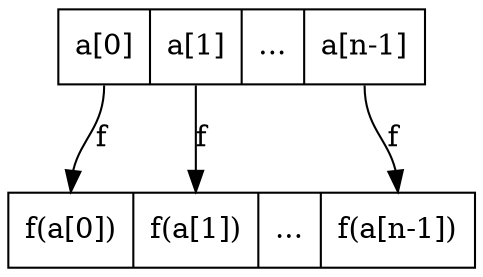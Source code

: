 digraph G {
        node [shape=record];
        edge [label="f"];

        in[label="<p0> a[0] | <p1> a[1] | ... | <p3> a[n-1]"];
        out[label="<p0> f(a[0]) | <p1> f(a[1]) | ... | <p3> f(a[n-1])"];
        in:p0 -> out:p0;
        in:p1 -> out:p1;
        in:p3 -> out:p3;
}
